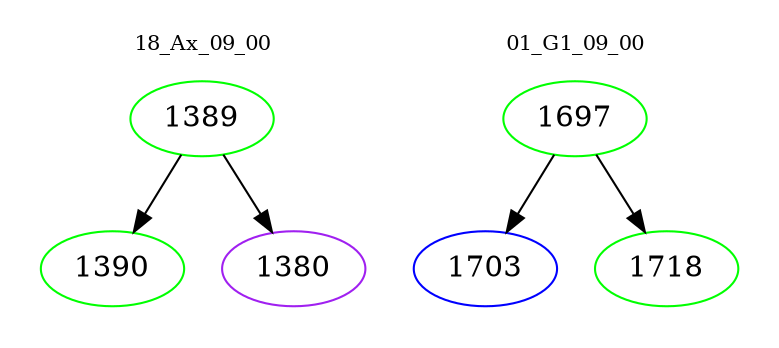 digraph{
subgraph cluster_0 {
color = white
label = "18_Ax_09_00";
fontsize=10;
T0_1389 [label="1389", color="green"]
T0_1389 -> T0_1390 [color="black"]
T0_1390 [label="1390", color="green"]
T0_1389 -> T0_1380 [color="black"]
T0_1380 [label="1380", color="purple"]
}
subgraph cluster_1 {
color = white
label = "01_G1_09_00";
fontsize=10;
T1_1697 [label="1697", color="green"]
T1_1697 -> T1_1703 [color="black"]
T1_1703 [label="1703", color="blue"]
T1_1697 -> T1_1718 [color="black"]
T1_1718 [label="1718", color="green"]
}
}
